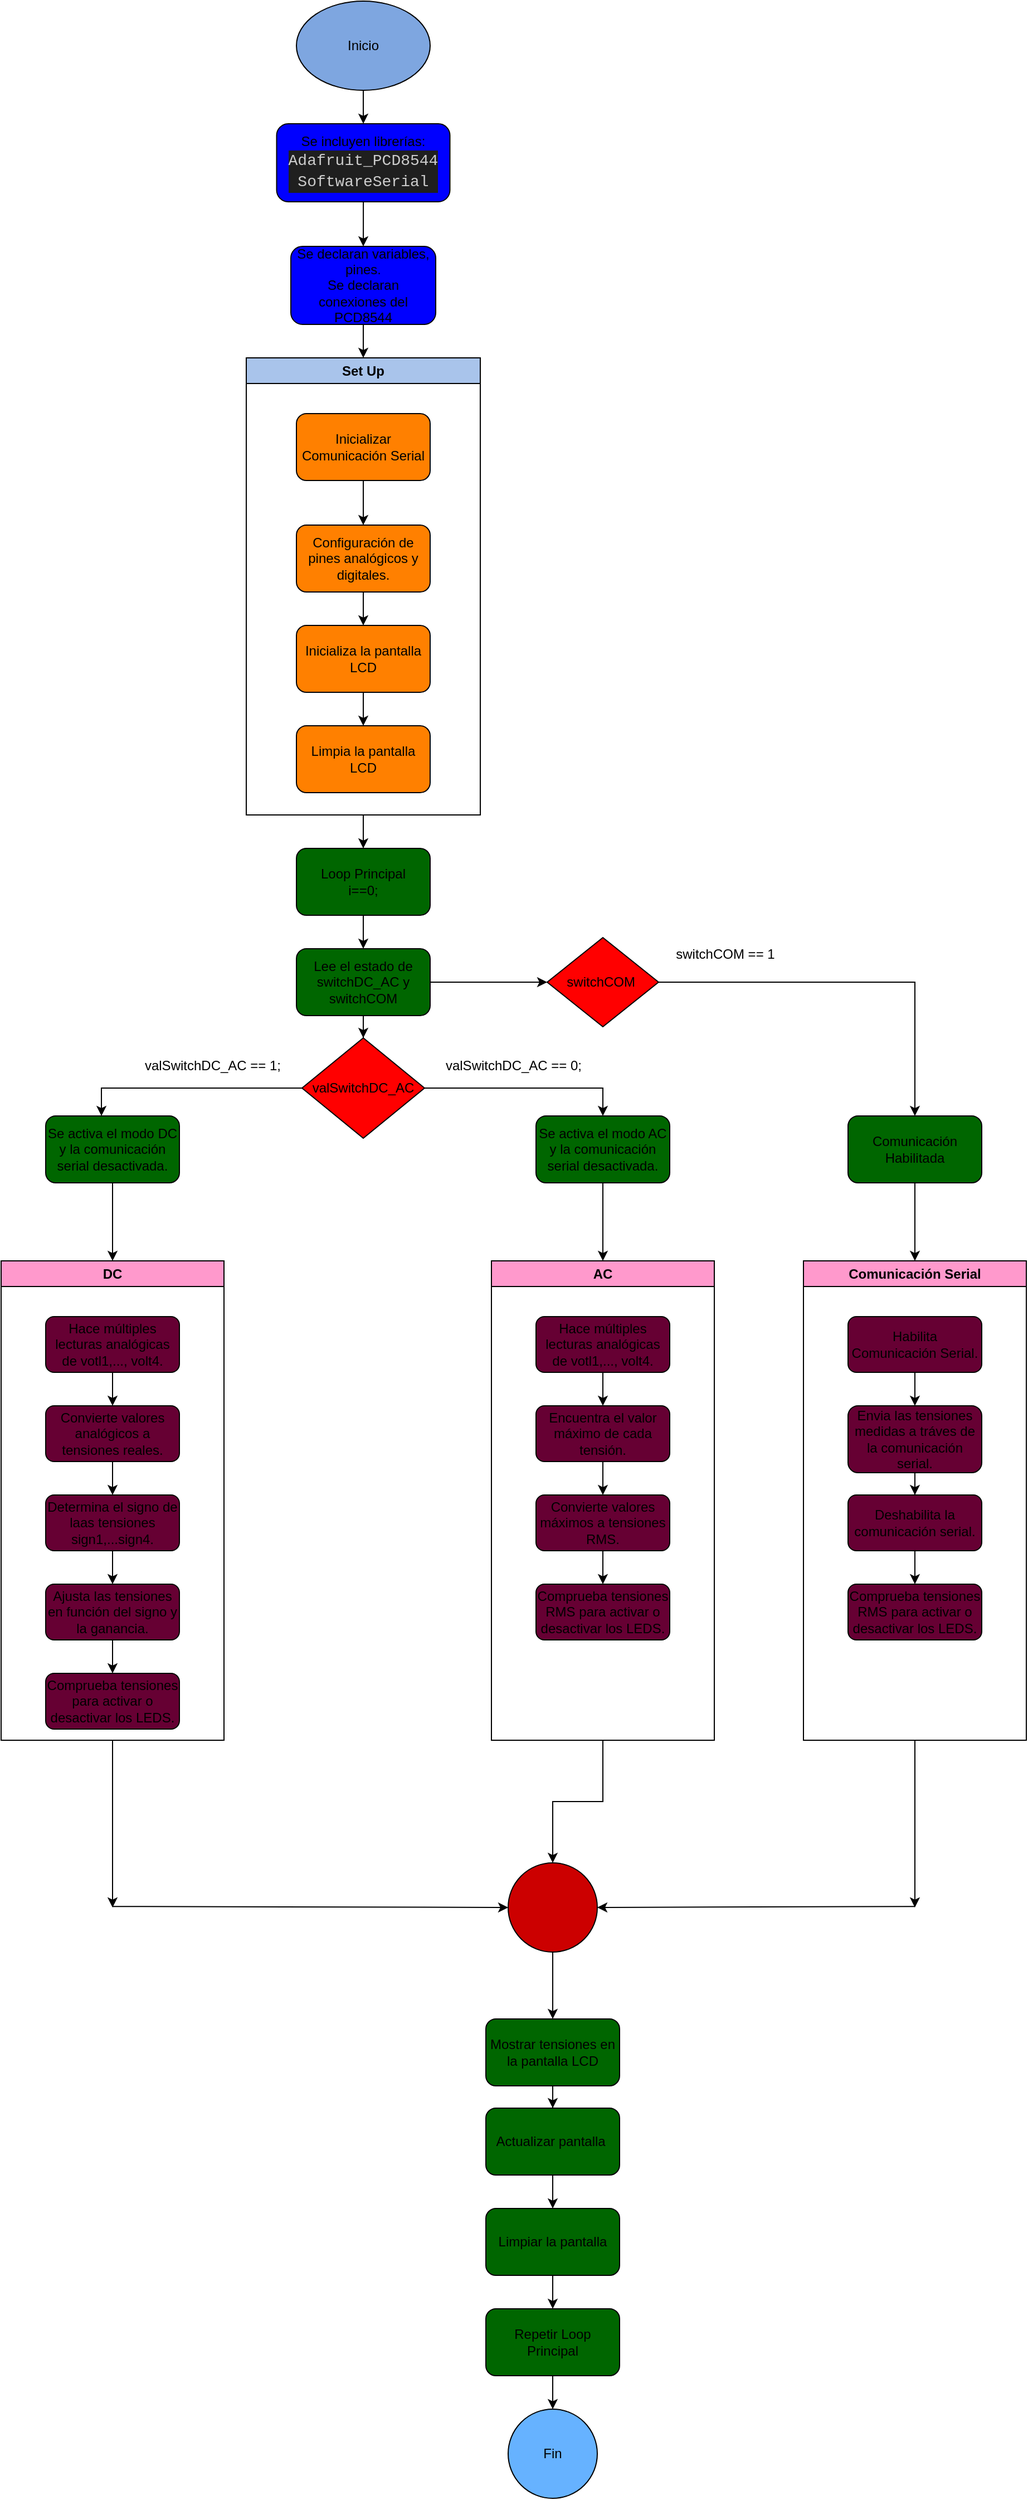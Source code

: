 <mxfile version="21.7.5" type="device">
  <diagram name="Page-1" id="v2t2k_zoVyQWNI2M8nKw">
    <mxGraphModel dx="1708" dy="1980" grid="1" gridSize="10" guides="1" tooltips="1" connect="1" arrows="1" fold="1" page="1" pageScale="1" pageWidth="850" pageHeight="1100" math="0" shadow="0">
      <root>
        <mxCell id="0" />
        <mxCell id="1" parent="0" />
        <mxCell id="fk_LuQuYTseOI_a_7tkG-5" value="" style="edgeStyle=orthogonalEdgeStyle;rounded=0;orthogonalLoop=1;jettySize=auto;html=1;" edge="1" parent="1" source="fk_LuQuYTseOI_a_7tkG-1" target="fk_LuQuYTseOI_a_7tkG-4">
          <mxGeometry relative="1" as="geometry" />
        </mxCell>
        <mxCell id="fk_LuQuYTseOI_a_7tkG-1" value="Inicio" style="ellipse;whiteSpace=wrap;html=1;fillColor=#7EA6E0;" vertex="1" parent="1">
          <mxGeometry x="295" y="-100" width="120" height="80" as="geometry" />
        </mxCell>
        <mxCell id="fk_LuQuYTseOI_a_7tkG-22" value="" style="edgeStyle=orthogonalEdgeStyle;rounded=0;orthogonalLoop=1;jettySize=auto;html=1;" edge="1" parent="1" source="fk_LuQuYTseOI_a_7tkG-3" target="fk_LuQuYTseOI_a_7tkG-21">
          <mxGeometry relative="1" as="geometry" />
        </mxCell>
        <mxCell id="fk_LuQuYTseOI_a_7tkG-3" value="Loop Principal&lt;br&gt;i==0;" style="rounded=1;whiteSpace=wrap;html=1;fillColor=#006600;" vertex="1" parent="1">
          <mxGeometry x="295" y="660" width="120" height="60" as="geometry" />
        </mxCell>
        <mxCell id="fk_LuQuYTseOI_a_7tkG-102" value="" style="edgeStyle=orthogonalEdgeStyle;rounded=0;orthogonalLoop=1;jettySize=auto;html=1;" edge="1" parent="1" source="fk_LuQuYTseOI_a_7tkG-4" target="fk_LuQuYTseOI_a_7tkG-101">
          <mxGeometry relative="1" as="geometry" />
        </mxCell>
        <mxCell id="fk_LuQuYTseOI_a_7tkG-4" value="Se incluyen librerías:&lt;br&gt;&lt;div style=&quot;color: rgb(204, 204, 204); background-color: rgb(31, 31, 31); font-family: Consolas, &amp;quot;Courier New&amp;quot;, monospace; font-size: 14px; line-height: 19px;&quot;&gt;Adafruit_PCD8544&lt;/div&gt;&lt;div style=&quot;color: rgb(204, 204, 204); background-color: rgb(31, 31, 31); font-family: Consolas, &amp;quot;Courier New&amp;quot;, monospace; font-size: 14px; line-height: 19px;&quot;&gt;&lt;div style=&quot;line-height: 19px;&quot;&gt;SoftwareSerial&lt;/div&gt;&lt;/div&gt;" style="rounded=1;whiteSpace=wrap;html=1;fillColor=#0000FF;" vertex="1" parent="1">
          <mxGeometry x="277.25" y="10" width="155.5" height="70" as="geometry" />
        </mxCell>
        <mxCell id="fk_LuQuYTseOI_a_7tkG-20" value="" style="edgeStyle=orthogonalEdgeStyle;rounded=0;orthogonalLoop=1;jettySize=auto;html=1;" edge="1" parent="1" source="fk_LuQuYTseOI_a_7tkG-10" target="fk_LuQuYTseOI_a_7tkG-3">
          <mxGeometry relative="1" as="geometry" />
        </mxCell>
        <mxCell id="fk_LuQuYTseOI_a_7tkG-10" value="Set Up" style="swimlane;whiteSpace=wrap;html=1;fillColor=#A9C4EB;" vertex="1" parent="1">
          <mxGeometry x="250" y="220" width="210" height="410" as="geometry" />
        </mxCell>
        <mxCell id="fk_LuQuYTseOI_a_7tkG-17" value="" style="edgeStyle=orthogonalEdgeStyle;rounded=0;orthogonalLoop=1;jettySize=auto;html=1;" edge="1" parent="fk_LuQuYTseOI_a_7tkG-10" source="fk_LuQuYTseOI_a_7tkG-13" target="fk_LuQuYTseOI_a_7tkG-14">
          <mxGeometry relative="1" as="geometry" />
        </mxCell>
        <mxCell id="fk_LuQuYTseOI_a_7tkG-13" value="Inicializar Comunicación Serial" style="rounded=1;whiteSpace=wrap;html=1;fillColor=#FF8000;" vertex="1" parent="fk_LuQuYTseOI_a_7tkG-10">
          <mxGeometry x="45" y="50" width="120" height="60" as="geometry" />
        </mxCell>
        <mxCell id="fk_LuQuYTseOI_a_7tkG-18" value="" style="edgeStyle=orthogonalEdgeStyle;rounded=0;orthogonalLoop=1;jettySize=auto;html=1;" edge="1" parent="fk_LuQuYTseOI_a_7tkG-10" source="fk_LuQuYTseOI_a_7tkG-14" target="fk_LuQuYTseOI_a_7tkG-15">
          <mxGeometry relative="1" as="geometry" />
        </mxCell>
        <mxCell id="fk_LuQuYTseOI_a_7tkG-14" value="Configuración de pines analógicos y digitales." style="rounded=1;whiteSpace=wrap;html=1;fillColor=#FF8000;" vertex="1" parent="fk_LuQuYTseOI_a_7tkG-10">
          <mxGeometry x="45" y="150" width="120" height="60" as="geometry" />
        </mxCell>
        <mxCell id="fk_LuQuYTseOI_a_7tkG-19" value="" style="edgeStyle=orthogonalEdgeStyle;rounded=0;orthogonalLoop=1;jettySize=auto;html=1;" edge="1" parent="fk_LuQuYTseOI_a_7tkG-10" source="fk_LuQuYTseOI_a_7tkG-15" target="fk_LuQuYTseOI_a_7tkG-16">
          <mxGeometry relative="1" as="geometry" />
        </mxCell>
        <mxCell id="fk_LuQuYTseOI_a_7tkG-15" value="Inicializa la pantalla LCD" style="rounded=1;whiteSpace=wrap;html=1;fillColor=#FF8000;" vertex="1" parent="fk_LuQuYTseOI_a_7tkG-10">
          <mxGeometry x="45" y="240" width="120" height="60" as="geometry" />
        </mxCell>
        <mxCell id="fk_LuQuYTseOI_a_7tkG-16" value="Limpia la pantalla LCD" style="rounded=1;whiteSpace=wrap;html=1;fillColor=#FF8000;" vertex="1" parent="fk_LuQuYTseOI_a_7tkG-10">
          <mxGeometry x="45" y="330" width="120" height="60" as="geometry" />
        </mxCell>
        <mxCell id="fk_LuQuYTseOI_a_7tkG-27" value="" style="edgeStyle=orthogonalEdgeStyle;rounded=0;orthogonalLoop=1;jettySize=auto;html=1;" edge="1" parent="1" source="fk_LuQuYTseOI_a_7tkG-21" target="fk_LuQuYTseOI_a_7tkG-26">
          <mxGeometry relative="1" as="geometry" />
        </mxCell>
        <mxCell id="fk_LuQuYTseOI_a_7tkG-42" value="" style="edgeStyle=orthogonalEdgeStyle;rounded=0;orthogonalLoop=1;jettySize=auto;html=1;" edge="1" parent="1" source="fk_LuQuYTseOI_a_7tkG-21" target="fk_LuQuYTseOI_a_7tkG-41">
          <mxGeometry relative="1" as="geometry" />
        </mxCell>
        <mxCell id="fk_LuQuYTseOI_a_7tkG-21" value="Lee el estado de switchDC_AC y switchCOM" style="rounded=1;whiteSpace=wrap;html=1;fillColor=#006600;" vertex="1" parent="1">
          <mxGeometry x="295" y="750" width="120" height="60" as="geometry" />
        </mxCell>
        <mxCell id="fk_LuQuYTseOI_a_7tkG-37" style="edgeStyle=orthogonalEdgeStyle;rounded=0;orthogonalLoop=1;jettySize=auto;html=1;entryX=0.417;entryY=0;entryDx=0;entryDy=0;entryPerimeter=0;" edge="1" parent="1" source="fk_LuQuYTseOI_a_7tkG-26" target="fk_LuQuYTseOI_a_7tkG-36">
          <mxGeometry relative="1" as="geometry" />
        </mxCell>
        <mxCell id="fk_LuQuYTseOI_a_7tkG-40" style="edgeStyle=orthogonalEdgeStyle;rounded=0;orthogonalLoop=1;jettySize=auto;html=1;entryX=0.5;entryY=0;entryDx=0;entryDy=0;" edge="1" parent="1" source="fk_LuQuYTseOI_a_7tkG-26" target="fk_LuQuYTseOI_a_7tkG-39">
          <mxGeometry relative="1" as="geometry" />
        </mxCell>
        <mxCell id="fk_LuQuYTseOI_a_7tkG-26" value="valSwitchDC_AC" style="rhombus;whiteSpace=wrap;html=1;fillColor=#FF0000;" vertex="1" parent="1">
          <mxGeometry x="300" y="830" width="110" height="90" as="geometry" />
        </mxCell>
        <mxCell id="fk_LuQuYTseOI_a_7tkG-35" value="valSwitchDC_AC == 1;" style="text;html=1;strokeColor=none;fillColor=none;align=center;verticalAlign=middle;whiteSpace=wrap;rounded=0;" vertex="1" parent="1">
          <mxGeometry x="145" y="840" width="150" height="30" as="geometry" />
        </mxCell>
        <mxCell id="fk_LuQuYTseOI_a_7tkG-50" style="edgeStyle=orthogonalEdgeStyle;rounded=0;orthogonalLoop=1;jettySize=auto;html=1;entryX=0.5;entryY=0;entryDx=0;entryDy=0;" edge="1" parent="1" source="fk_LuQuYTseOI_a_7tkG-36" target="fk_LuQuYTseOI_a_7tkG-47">
          <mxGeometry relative="1" as="geometry" />
        </mxCell>
        <mxCell id="fk_LuQuYTseOI_a_7tkG-36" value="Se activa el modo DC y la comunicación serial desactivada." style="rounded=1;whiteSpace=wrap;html=1;fillColor=#006600;" vertex="1" parent="1">
          <mxGeometry x="70" y="900" width="120" height="60" as="geometry" />
        </mxCell>
        <mxCell id="fk_LuQuYTseOI_a_7tkG-38" value="valSwitchDC_AC == 0;" style="text;html=1;strokeColor=none;fillColor=none;align=center;verticalAlign=middle;whiteSpace=wrap;rounded=0;" vertex="1" parent="1">
          <mxGeometry x="415" y="840" width="150" height="30" as="geometry" />
        </mxCell>
        <mxCell id="fk_LuQuYTseOI_a_7tkG-49" style="edgeStyle=orthogonalEdgeStyle;rounded=0;orthogonalLoop=1;jettySize=auto;html=1;entryX=0.5;entryY=0;entryDx=0;entryDy=0;" edge="1" parent="1" source="fk_LuQuYTseOI_a_7tkG-39">
          <mxGeometry relative="1" as="geometry">
            <mxPoint x="570" y="1030" as="targetPoint" />
          </mxGeometry>
        </mxCell>
        <mxCell id="fk_LuQuYTseOI_a_7tkG-39" value="Se activa el modo AC y la comunicación serial desactivada." style="rounded=1;whiteSpace=wrap;html=1;fillColor=#006600;" vertex="1" parent="1">
          <mxGeometry x="510" y="900" width="120" height="60" as="geometry" />
        </mxCell>
        <mxCell id="fk_LuQuYTseOI_a_7tkG-44" value="" style="edgeStyle=orthogonalEdgeStyle;rounded=0;orthogonalLoop=1;jettySize=auto;html=1;" edge="1" parent="1" source="fk_LuQuYTseOI_a_7tkG-41" target="fk_LuQuYTseOI_a_7tkG-43">
          <mxGeometry relative="1" as="geometry" />
        </mxCell>
        <mxCell id="fk_LuQuYTseOI_a_7tkG-41" value="switchCOM&amp;nbsp;" style="rhombus;whiteSpace=wrap;html=1;fillColor=#FF0000;" vertex="1" parent="1">
          <mxGeometry x="520" y="740" width="100" height="80" as="geometry" />
        </mxCell>
        <mxCell id="fk_LuQuYTseOI_a_7tkG-100" style="edgeStyle=orthogonalEdgeStyle;rounded=0;orthogonalLoop=1;jettySize=auto;html=1;entryX=0.5;entryY=0;entryDx=0;entryDy=0;" edge="1" parent="1" source="fk_LuQuYTseOI_a_7tkG-43" target="fk_LuQuYTseOI_a_7tkG-74">
          <mxGeometry relative="1" as="geometry" />
        </mxCell>
        <mxCell id="fk_LuQuYTseOI_a_7tkG-43" value="Comunicación Habilitada" style="rounded=1;whiteSpace=wrap;html=1;fillColor=#006600;" vertex="1" parent="1">
          <mxGeometry x="790" y="900" width="120" height="60" as="geometry" />
        </mxCell>
        <mxCell id="fk_LuQuYTseOI_a_7tkG-45" value="switchCOM == 1" style="text;html=1;strokeColor=none;fillColor=none;align=center;verticalAlign=middle;whiteSpace=wrap;rounded=0;" vertex="1" parent="1">
          <mxGeometry x="630" y="740" width="100" height="30" as="geometry" />
        </mxCell>
        <mxCell id="fk_LuQuYTseOI_a_7tkG-94" style="edgeStyle=orthogonalEdgeStyle;rounded=0;orthogonalLoop=1;jettySize=auto;html=1;" edge="1" parent="1" source="fk_LuQuYTseOI_a_7tkG-47">
          <mxGeometry relative="1" as="geometry">
            <mxPoint x="130" y="1610" as="targetPoint" />
          </mxGeometry>
        </mxCell>
        <mxCell id="fk_LuQuYTseOI_a_7tkG-47" value="DC" style="swimlane;whiteSpace=wrap;html=1;fillColor=#FF99CC;" vertex="1" parent="1">
          <mxGeometry x="30" y="1030" width="200" height="430" as="geometry" />
        </mxCell>
        <mxCell id="fk_LuQuYTseOI_a_7tkG-56" value="" style="edgeStyle=orthogonalEdgeStyle;rounded=0;orthogonalLoop=1;jettySize=auto;html=1;" edge="1" parent="fk_LuQuYTseOI_a_7tkG-47" source="fk_LuQuYTseOI_a_7tkG-51" target="fk_LuQuYTseOI_a_7tkG-52">
          <mxGeometry relative="1" as="geometry" />
        </mxCell>
        <mxCell id="fk_LuQuYTseOI_a_7tkG-51" value="Hace múltiples lecturas analógicas de votl1,..., volt4." style="rounded=1;whiteSpace=wrap;html=1;fillColor=#660033;" vertex="1" parent="fk_LuQuYTseOI_a_7tkG-47">
          <mxGeometry x="40" y="50" width="120" height="50" as="geometry" />
        </mxCell>
        <mxCell id="fk_LuQuYTseOI_a_7tkG-57" value="" style="edgeStyle=orthogonalEdgeStyle;rounded=0;orthogonalLoop=1;jettySize=auto;html=1;" edge="1" parent="fk_LuQuYTseOI_a_7tkG-47" source="fk_LuQuYTseOI_a_7tkG-52" target="fk_LuQuYTseOI_a_7tkG-53">
          <mxGeometry relative="1" as="geometry" />
        </mxCell>
        <mxCell id="fk_LuQuYTseOI_a_7tkG-52" value="Convierte valores analógicos a tensiones reales." style="rounded=1;whiteSpace=wrap;html=1;fillColor=#660033;" vertex="1" parent="fk_LuQuYTseOI_a_7tkG-47">
          <mxGeometry x="40" y="130" width="120" height="50" as="geometry" />
        </mxCell>
        <mxCell id="fk_LuQuYTseOI_a_7tkG-61" value="" style="edgeStyle=orthogonalEdgeStyle;rounded=0;orthogonalLoop=1;jettySize=auto;html=1;" edge="1" parent="fk_LuQuYTseOI_a_7tkG-47" source="fk_LuQuYTseOI_a_7tkG-53" target="fk_LuQuYTseOI_a_7tkG-54">
          <mxGeometry relative="1" as="geometry" />
        </mxCell>
        <mxCell id="fk_LuQuYTseOI_a_7tkG-53" value="Determina el signo de laas tensiones sign1,...sign4." style="rounded=1;whiteSpace=wrap;html=1;fillColor=#660033;" vertex="1" parent="fk_LuQuYTseOI_a_7tkG-47">
          <mxGeometry x="40" y="210" width="120" height="50" as="geometry" />
        </mxCell>
        <mxCell id="fk_LuQuYTseOI_a_7tkG-63" value="" style="edgeStyle=orthogonalEdgeStyle;rounded=0;orthogonalLoop=1;jettySize=auto;html=1;" edge="1" parent="fk_LuQuYTseOI_a_7tkG-47" source="fk_LuQuYTseOI_a_7tkG-54" target="fk_LuQuYTseOI_a_7tkG-55">
          <mxGeometry relative="1" as="geometry" />
        </mxCell>
        <mxCell id="fk_LuQuYTseOI_a_7tkG-54" value="Ajusta las tensiones en función del signo y la ganancia." style="rounded=1;whiteSpace=wrap;html=1;fillColor=#660033;" vertex="1" parent="fk_LuQuYTseOI_a_7tkG-47">
          <mxGeometry x="40" y="290" width="120" height="50" as="geometry" />
        </mxCell>
        <mxCell id="fk_LuQuYTseOI_a_7tkG-55" value="Comprueba tensiones para activar o desactivar los LEDS." style="rounded=1;whiteSpace=wrap;html=1;fillColor=#660033;" vertex="1" parent="fk_LuQuYTseOI_a_7tkG-47">
          <mxGeometry x="40" y="370" width="120" height="50" as="geometry" />
        </mxCell>
        <mxCell id="fk_LuQuYTseOI_a_7tkG-96" style="edgeStyle=orthogonalEdgeStyle;rounded=0;orthogonalLoop=1;jettySize=auto;html=1;entryX=0.5;entryY=0;entryDx=0;entryDy=0;" edge="1" parent="1" source="fk_LuQuYTseOI_a_7tkG-64" target="fk_LuQuYTseOI_a_7tkG-92">
          <mxGeometry relative="1" as="geometry" />
        </mxCell>
        <mxCell id="fk_LuQuYTseOI_a_7tkG-64" value="AC" style="swimlane;whiteSpace=wrap;html=1;fillColor=#FF99CC;" vertex="1" parent="1">
          <mxGeometry x="470" y="1030" width="200" height="430" as="geometry" />
        </mxCell>
        <mxCell id="fk_LuQuYTseOI_a_7tkG-65" value="" style="edgeStyle=orthogonalEdgeStyle;rounded=0;orthogonalLoop=1;jettySize=auto;html=1;" edge="1" parent="fk_LuQuYTseOI_a_7tkG-64" source="fk_LuQuYTseOI_a_7tkG-66" target="fk_LuQuYTseOI_a_7tkG-68">
          <mxGeometry relative="1" as="geometry" />
        </mxCell>
        <mxCell id="fk_LuQuYTseOI_a_7tkG-66" value="Hace múltiples lecturas analógicas de votl1,..., volt4." style="rounded=1;whiteSpace=wrap;html=1;fillColor=#660033;" vertex="1" parent="fk_LuQuYTseOI_a_7tkG-64">
          <mxGeometry x="40" y="50" width="120" height="50" as="geometry" />
        </mxCell>
        <mxCell id="fk_LuQuYTseOI_a_7tkG-67" value="" style="edgeStyle=orthogonalEdgeStyle;rounded=0;orthogonalLoop=1;jettySize=auto;html=1;" edge="1" parent="fk_LuQuYTseOI_a_7tkG-64" source="fk_LuQuYTseOI_a_7tkG-68" target="fk_LuQuYTseOI_a_7tkG-70">
          <mxGeometry relative="1" as="geometry" />
        </mxCell>
        <mxCell id="fk_LuQuYTseOI_a_7tkG-68" value="Encuentra el valor máximo de cada tensión." style="rounded=1;whiteSpace=wrap;html=1;fillColor=#660033;" vertex="1" parent="fk_LuQuYTseOI_a_7tkG-64">
          <mxGeometry x="40" y="130" width="120" height="50" as="geometry" />
        </mxCell>
        <mxCell id="fk_LuQuYTseOI_a_7tkG-69" value="" style="edgeStyle=orthogonalEdgeStyle;rounded=0;orthogonalLoop=1;jettySize=auto;html=1;" edge="1" parent="fk_LuQuYTseOI_a_7tkG-64" source="fk_LuQuYTseOI_a_7tkG-70" target="fk_LuQuYTseOI_a_7tkG-72">
          <mxGeometry relative="1" as="geometry" />
        </mxCell>
        <mxCell id="fk_LuQuYTseOI_a_7tkG-70" value="Convierte valores máximos a tensiones RMS." style="rounded=1;whiteSpace=wrap;html=1;fillColor=#660033;" vertex="1" parent="fk_LuQuYTseOI_a_7tkG-64">
          <mxGeometry x="40" y="210" width="120" height="50" as="geometry" />
        </mxCell>
        <mxCell id="fk_LuQuYTseOI_a_7tkG-72" value="Comprueba tensiones RMS para activar o desactivar los LEDS." style="rounded=1;whiteSpace=wrap;html=1;fillColor=#660033;" vertex="1" parent="fk_LuQuYTseOI_a_7tkG-64">
          <mxGeometry x="40" y="290" width="120" height="50" as="geometry" />
        </mxCell>
        <mxCell id="fk_LuQuYTseOI_a_7tkG-93" style="edgeStyle=orthogonalEdgeStyle;rounded=0;orthogonalLoop=1;jettySize=auto;html=1;" edge="1" parent="1" source="fk_LuQuYTseOI_a_7tkG-74">
          <mxGeometry relative="1" as="geometry">
            <mxPoint x="850" y="1610" as="targetPoint" />
          </mxGeometry>
        </mxCell>
        <mxCell id="fk_LuQuYTseOI_a_7tkG-74" value="Comunicación Serial" style="swimlane;whiteSpace=wrap;html=1;fillColor=#FF99CC;" vertex="1" parent="1">
          <mxGeometry x="750" y="1030" width="200" height="430" as="geometry" />
        </mxCell>
        <mxCell id="fk_LuQuYTseOI_a_7tkG-75" value="" style="edgeStyle=orthogonalEdgeStyle;rounded=0;orthogonalLoop=1;jettySize=auto;html=1;" edge="1" parent="fk_LuQuYTseOI_a_7tkG-74" source="fk_LuQuYTseOI_a_7tkG-76" target="fk_LuQuYTseOI_a_7tkG-78">
          <mxGeometry relative="1" as="geometry" />
        </mxCell>
        <mxCell id="fk_LuQuYTseOI_a_7tkG-76" value="Habilita Comunicación Serial." style="rounded=1;whiteSpace=wrap;html=1;fillColor=#660033;" vertex="1" parent="fk_LuQuYTseOI_a_7tkG-74">
          <mxGeometry x="40" y="50" width="120" height="50" as="geometry" />
        </mxCell>
        <mxCell id="fk_LuQuYTseOI_a_7tkG-77" value="" style="edgeStyle=orthogonalEdgeStyle;rounded=0;orthogonalLoop=1;jettySize=auto;html=1;" edge="1" parent="fk_LuQuYTseOI_a_7tkG-74" source="fk_LuQuYTseOI_a_7tkG-78" target="fk_LuQuYTseOI_a_7tkG-80">
          <mxGeometry relative="1" as="geometry" />
        </mxCell>
        <mxCell id="fk_LuQuYTseOI_a_7tkG-78" value="Envia las tensiones medidas a tráves de la comunicación serial." style="rounded=1;whiteSpace=wrap;html=1;fillColor=#660033;" vertex="1" parent="fk_LuQuYTseOI_a_7tkG-74">
          <mxGeometry x="40" y="130" width="120" height="60" as="geometry" />
        </mxCell>
        <mxCell id="fk_LuQuYTseOI_a_7tkG-79" value="" style="edgeStyle=orthogonalEdgeStyle;rounded=0;orthogonalLoop=1;jettySize=auto;html=1;" edge="1" parent="fk_LuQuYTseOI_a_7tkG-74" source="fk_LuQuYTseOI_a_7tkG-80" target="fk_LuQuYTseOI_a_7tkG-81">
          <mxGeometry relative="1" as="geometry" />
        </mxCell>
        <mxCell id="fk_LuQuYTseOI_a_7tkG-80" value="Deshabilita la comunicación serial." style="rounded=1;whiteSpace=wrap;html=1;fillColor=#660033;" vertex="1" parent="fk_LuQuYTseOI_a_7tkG-74">
          <mxGeometry x="40" y="210" width="120" height="50" as="geometry" />
        </mxCell>
        <mxCell id="fk_LuQuYTseOI_a_7tkG-81" value="Comprueba tensiones RMS para activar o desactivar los LEDS." style="rounded=1;whiteSpace=wrap;html=1;fillColor=#660033;" vertex="1" parent="fk_LuQuYTseOI_a_7tkG-74">
          <mxGeometry x="40" y="290" width="120" height="50" as="geometry" />
        </mxCell>
        <mxCell id="fk_LuQuYTseOI_a_7tkG-85" value="" style="edgeStyle=orthogonalEdgeStyle;rounded=0;orthogonalLoop=1;jettySize=auto;html=1;" edge="1" parent="1" source="fk_LuQuYTseOI_a_7tkG-82" target="fk_LuQuYTseOI_a_7tkG-83">
          <mxGeometry relative="1" as="geometry" />
        </mxCell>
        <mxCell id="fk_LuQuYTseOI_a_7tkG-82" value="Mostrar tensiones en la pantalla LCD" style="rounded=1;whiteSpace=wrap;html=1;fillColor=#006600;" vertex="1" parent="1">
          <mxGeometry x="465" y="1710" width="120" height="60" as="geometry" />
        </mxCell>
        <mxCell id="fk_LuQuYTseOI_a_7tkG-86" value="" style="edgeStyle=orthogonalEdgeStyle;rounded=0;orthogonalLoop=1;jettySize=auto;html=1;" edge="1" parent="1" source="fk_LuQuYTseOI_a_7tkG-83" target="fk_LuQuYTseOI_a_7tkG-84">
          <mxGeometry relative="1" as="geometry" />
        </mxCell>
        <mxCell id="fk_LuQuYTseOI_a_7tkG-83" value="Actualizar pantalla&amp;nbsp;" style="rounded=1;whiteSpace=wrap;html=1;fillColor=#006600;" vertex="1" parent="1">
          <mxGeometry x="465" y="1790" width="120" height="60" as="geometry" />
        </mxCell>
        <mxCell id="fk_LuQuYTseOI_a_7tkG-88" value="" style="edgeStyle=orthogonalEdgeStyle;rounded=0;orthogonalLoop=1;jettySize=auto;html=1;" edge="1" parent="1" source="fk_LuQuYTseOI_a_7tkG-84" target="fk_LuQuYTseOI_a_7tkG-87">
          <mxGeometry relative="1" as="geometry" />
        </mxCell>
        <mxCell id="fk_LuQuYTseOI_a_7tkG-84" value="Limpiar la pantalla" style="rounded=1;whiteSpace=wrap;html=1;fillColor=#006600;" vertex="1" parent="1">
          <mxGeometry x="465" y="1880" width="120" height="60" as="geometry" />
        </mxCell>
        <mxCell id="fk_LuQuYTseOI_a_7tkG-106" value="" style="edgeStyle=orthogonalEdgeStyle;rounded=0;orthogonalLoop=1;jettySize=auto;html=1;" edge="1" parent="1" source="fk_LuQuYTseOI_a_7tkG-87" target="fk_LuQuYTseOI_a_7tkG-105">
          <mxGeometry relative="1" as="geometry" />
        </mxCell>
        <mxCell id="fk_LuQuYTseOI_a_7tkG-87" value="Repetir Loop Principal" style="rounded=1;whiteSpace=wrap;html=1;fillColor=#006600;" vertex="1" parent="1">
          <mxGeometry x="465" y="1970" width="120" height="60" as="geometry" />
        </mxCell>
        <mxCell id="fk_LuQuYTseOI_a_7tkG-99" value="" style="edgeStyle=orthogonalEdgeStyle;rounded=0;orthogonalLoop=1;jettySize=auto;html=1;" edge="1" parent="1" source="fk_LuQuYTseOI_a_7tkG-92" target="fk_LuQuYTseOI_a_7tkG-82">
          <mxGeometry relative="1" as="geometry" />
        </mxCell>
        <mxCell id="fk_LuQuYTseOI_a_7tkG-92" value="" style="ellipse;whiteSpace=wrap;html=1;aspect=fixed;fillColor=#CC0000;" vertex="1" parent="1">
          <mxGeometry x="485" y="1570" width="80" height="80" as="geometry" />
        </mxCell>
        <mxCell id="fk_LuQuYTseOI_a_7tkG-97" value="" style="endArrow=classic;html=1;rounded=0;entryX=1;entryY=0.5;entryDx=0;entryDy=0;" edge="1" parent="1" target="fk_LuQuYTseOI_a_7tkG-92">
          <mxGeometry width="50" height="50" relative="1" as="geometry">
            <mxPoint x="850" y="1609.09" as="sourcePoint" />
            <mxPoint x="710" y="1609.09" as="targetPoint" />
          </mxGeometry>
        </mxCell>
        <mxCell id="fk_LuQuYTseOI_a_7tkG-98" value="" style="endArrow=classic;html=1;rounded=0;entryX=0;entryY=0.5;entryDx=0;entryDy=0;" edge="1" parent="1" target="fk_LuQuYTseOI_a_7tkG-92">
          <mxGeometry width="50" height="50" relative="1" as="geometry">
            <mxPoint x="130" y="1609.09" as="sourcePoint" />
            <mxPoint x="250" y="1609.09" as="targetPoint" />
          </mxGeometry>
        </mxCell>
        <mxCell id="fk_LuQuYTseOI_a_7tkG-104" style="edgeStyle=orthogonalEdgeStyle;rounded=0;orthogonalLoop=1;jettySize=auto;html=1;entryX=0.5;entryY=0;entryDx=0;entryDy=0;" edge="1" parent="1" source="fk_LuQuYTseOI_a_7tkG-101" target="fk_LuQuYTseOI_a_7tkG-10">
          <mxGeometry relative="1" as="geometry" />
        </mxCell>
        <mxCell id="fk_LuQuYTseOI_a_7tkG-101" value="Se declaran variables, pines.&lt;br&gt;Se declaran conexiones del PCD8544" style="rounded=1;whiteSpace=wrap;html=1;fillColor=#0000FF;" vertex="1" parent="1">
          <mxGeometry x="290" y="120" width="130" height="70" as="geometry" />
        </mxCell>
        <mxCell id="fk_LuQuYTseOI_a_7tkG-105" value="Fin" style="ellipse;whiteSpace=wrap;html=1;rounded=1;fillColor=#66B2FF;" vertex="1" parent="1">
          <mxGeometry x="485" y="2060" width="80" height="80" as="geometry" />
        </mxCell>
      </root>
    </mxGraphModel>
  </diagram>
</mxfile>
